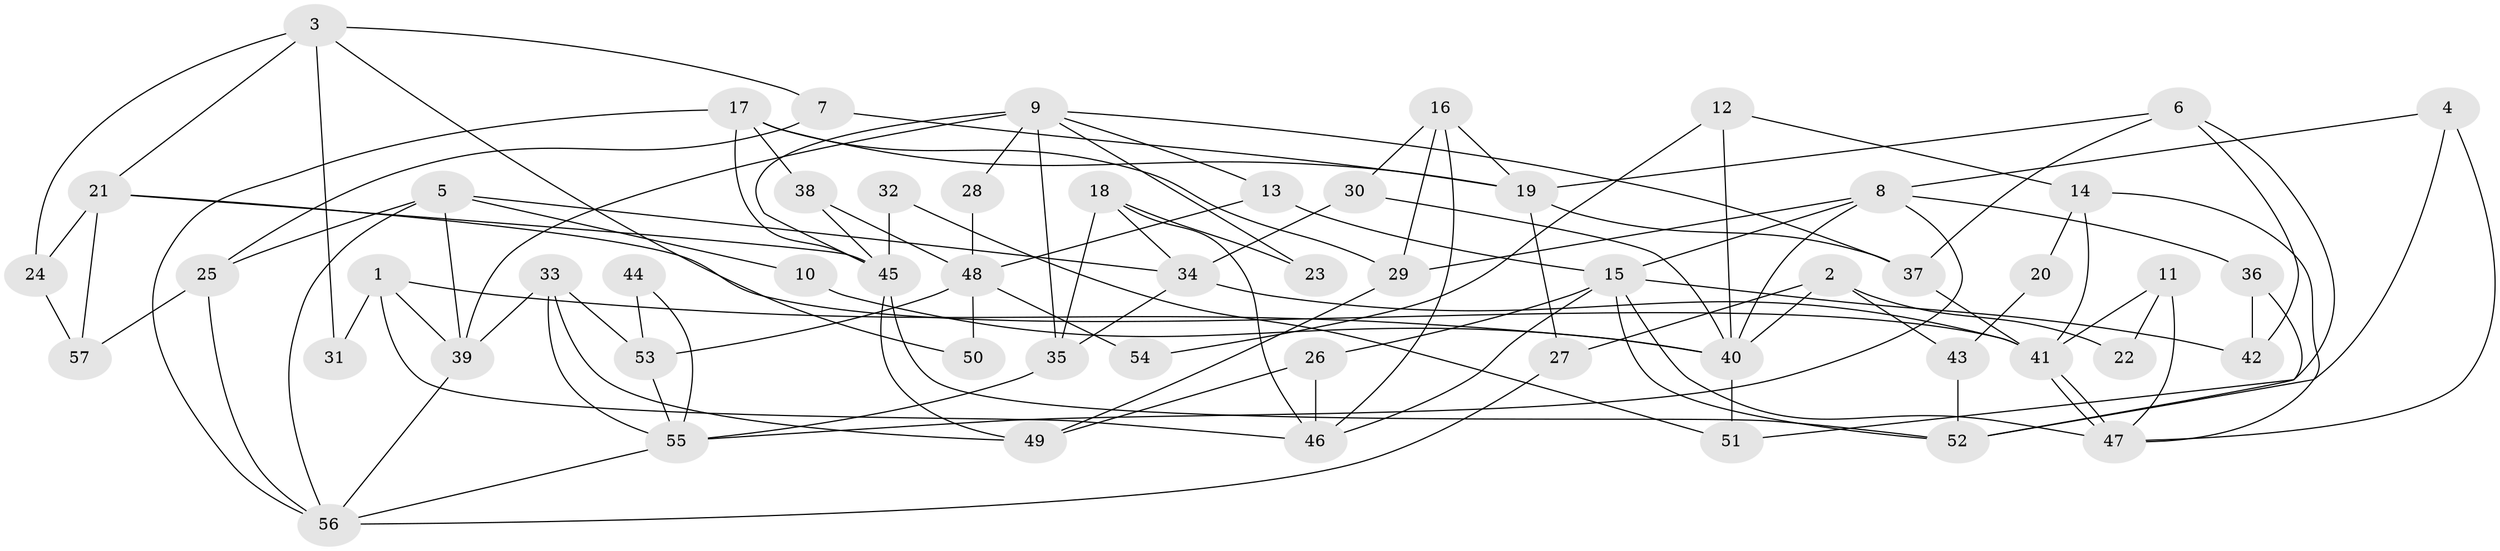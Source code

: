 // Generated by graph-tools (version 1.1) at 2025/26/03/09/25 03:26:09]
// undirected, 57 vertices, 114 edges
graph export_dot {
graph [start="1"]
  node [color=gray90,style=filled];
  1;
  2;
  3;
  4;
  5;
  6;
  7;
  8;
  9;
  10;
  11;
  12;
  13;
  14;
  15;
  16;
  17;
  18;
  19;
  20;
  21;
  22;
  23;
  24;
  25;
  26;
  27;
  28;
  29;
  30;
  31;
  32;
  33;
  34;
  35;
  36;
  37;
  38;
  39;
  40;
  41;
  42;
  43;
  44;
  45;
  46;
  47;
  48;
  49;
  50;
  51;
  52;
  53;
  54;
  55;
  56;
  57;
  1 -- 46;
  1 -- 39;
  1 -- 31;
  1 -- 40;
  2 -- 27;
  2 -- 40;
  2 -- 22;
  2 -- 43;
  3 -- 21;
  3 -- 7;
  3 -- 24;
  3 -- 31;
  3 -- 50;
  4 -- 8;
  4 -- 52;
  4 -- 47;
  5 -- 39;
  5 -- 56;
  5 -- 10;
  5 -- 25;
  5 -- 34;
  6 -- 19;
  6 -- 42;
  6 -- 37;
  6 -- 51;
  7 -- 25;
  7 -- 19;
  8 -- 15;
  8 -- 55;
  8 -- 29;
  8 -- 36;
  8 -- 40;
  9 -- 35;
  9 -- 37;
  9 -- 13;
  9 -- 23;
  9 -- 28;
  9 -- 39;
  9 -- 45;
  10 -- 40;
  11 -- 47;
  11 -- 41;
  11 -- 22;
  12 -- 40;
  12 -- 14;
  12 -- 54;
  13 -- 15;
  13 -- 48;
  14 -- 47;
  14 -- 41;
  14 -- 20;
  15 -- 46;
  15 -- 47;
  15 -- 26;
  15 -- 42;
  15 -- 52;
  16 -- 30;
  16 -- 29;
  16 -- 19;
  16 -- 46;
  17 -- 56;
  17 -- 19;
  17 -- 29;
  17 -- 38;
  17 -- 45;
  18 -- 46;
  18 -- 34;
  18 -- 23;
  18 -- 35;
  19 -- 37;
  19 -- 27;
  20 -- 43;
  21 -- 45;
  21 -- 24;
  21 -- 41;
  21 -- 57;
  24 -- 57;
  25 -- 56;
  25 -- 57;
  26 -- 49;
  26 -- 46;
  27 -- 56;
  28 -- 48;
  29 -- 49;
  30 -- 34;
  30 -- 40;
  32 -- 45;
  32 -- 51;
  33 -- 49;
  33 -- 53;
  33 -- 39;
  33 -- 55;
  34 -- 41;
  34 -- 35;
  35 -- 55;
  36 -- 52;
  36 -- 42;
  37 -- 41;
  38 -- 45;
  38 -- 48;
  39 -- 56;
  40 -- 51;
  41 -- 47;
  41 -- 47;
  43 -- 52;
  44 -- 53;
  44 -- 55;
  45 -- 49;
  45 -- 52;
  48 -- 50;
  48 -- 53;
  48 -- 54;
  53 -- 55;
  55 -- 56;
}
